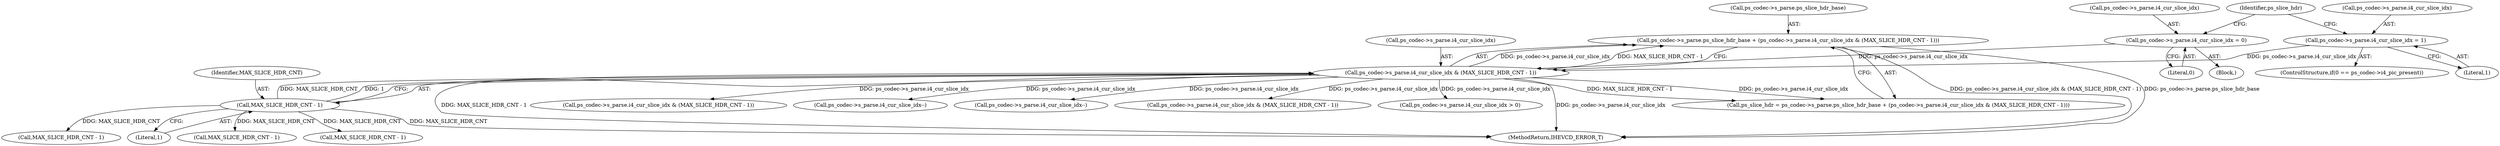 digraph "0_Android_a1424724a00d62ac5efa0e27953eed66850d662f@pointer" {
"1000399" [label="(Call,ps_codec->s_parse.ps_slice_hdr_base + (ps_codec->s_parse.i4_cur_slice_idx & (MAX_SLICE_HDR_CNT - 1)))"];
"1000405" [label="(Call,ps_codec->s_parse.i4_cur_slice_idx & (MAX_SLICE_HDR_CNT - 1))"];
"1000375" [label="(Call,ps_codec->s_parse.i4_cur_slice_idx = 0)"];
"1000390" [label="(Call,ps_codec->s_parse.i4_cur_slice_idx = 1)"];
"1000411" [label="(Call,MAX_SLICE_HDR_CNT - 1)"];
"1000397" [label="(Call,ps_slice_hdr = ps_codec->s_parse.ps_slice_hdr_base + (ps_codec->s_parse.i4_cur_slice_idx & (MAX_SLICE_HDR_CNT - 1)))"];
"1002513" [label="(Call,MAX_SLICE_HDR_CNT - 1)"];
"1000412" [label="(Identifier,MAX_SLICE_HDR_CNT)"];
"1000400" [label="(Call,ps_codec->s_parse.ps_slice_hdr_base)"];
"1000384" [label="(ControlStructure,if(0 == ps_codec->i4_pic_present))"];
"1000398" [label="(Identifier,ps_slice_hdr)"];
"1000440" [label="(Call,ps_codec->s_parse.i4_cur_slice_idx & (MAX_SLICE_HDR_CNT - 1))"];
"1002606" [label="(MethodReturn,IHEVCD_ERROR_T)"];
"1000381" [label="(Literal,0)"];
"1000411" [label="(Call,MAX_SLICE_HDR_CNT - 1)"];
"1000406" [label="(Call,ps_codec->s_parse.i4_cur_slice_idx)"];
"1001712" [label="(Call,ps_codec->s_parse.i4_cur_slice_idx--)"];
"1000413" [label="(Literal,1)"];
"1000446" [label="(Call,MAX_SLICE_HDR_CNT - 1)"];
"1000405" [label="(Call,ps_codec->s_parse.i4_cur_slice_idx & (MAX_SLICE_HDR_CNT - 1))"];
"1000375" [label="(Call,ps_codec->s_parse.i4_cur_slice_idx = 0)"];
"1000399" [label="(Call,ps_codec->s_parse.ps_slice_hdr_base + (ps_codec->s_parse.i4_cur_slice_idx & (MAX_SLICE_HDR_CNT - 1)))"];
"1000390" [label="(Call,ps_codec->s_parse.i4_cur_slice_idx = 1)"];
"1000396" [label="(Literal,1)"];
"1001771" [label="(Call,ps_codec->s_parse.i4_cur_slice_idx--)"];
"1000376" [label="(Call,ps_codec->s_parse.i4_cur_slice_idx)"];
"1002507" [label="(Call,ps_codec->s_parse.i4_cur_slice_idx & (MAX_SLICE_HDR_CNT - 1))"];
"1000391" [label="(Call,ps_codec->s_parse.i4_cur_slice_idx)"];
"1001808" [label="(Call,MAX_SLICE_HDR_CNT - 1)"];
"1000374" [label="(Block,)"];
"1000430" [label="(Call,ps_codec->s_parse.i4_cur_slice_idx > 0)"];
"1000399" -> "1000397"  [label="AST: "];
"1000399" -> "1000405"  [label="CFG: "];
"1000400" -> "1000399"  [label="AST: "];
"1000405" -> "1000399"  [label="AST: "];
"1000397" -> "1000399"  [label="CFG: "];
"1000399" -> "1002606"  [label="DDG: ps_codec->s_parse.i4_cur_slice_idx & (MAX_SLICE_HDR_CNT - 1)"];
"1000399" -> "1002606"  [label="DDG: ps_codec->s_parse.ps_slice_hdr_base"];
"1000405" -> "1000399"  [label="DDG: ps_codec->s_parse.i4_cur_slice_idx"];
"1000405" -> "1000399"  [label="DDG: MAX_SLICE_HDR_CNT - 1"];
"1000405" -> "1000411"  [label="CFG: "];
"1000406" -> "1000405"  [label="AST: "];
"1000411" -> "1000405"  [label="AST: "];
"1000405" -> "1002606"  [label="DDG: MAX_SLICE_HDR_CNT - 1"];
"1000405" -> "1002606"  [label="DDG: ps_codec->s_parse.i4_cur_slice_idx"];
"1000405" -> "1000397"  [label="DDG: ps_codec->s_parse.i4_cur_slice_idx"];
"1000405" -> "1000397"  [label="DDG: MAX_SLICE_HDR_CNT - 1"];
"1000375" -> "1000405"  [label="DDG: ps_codec->s_parse.i4_cur_slice_idx"];
"1000390" -> "1000405"  [label="DDG: ps_codec->s_parse.i4_cur_slice_idx"];
"1000411" -> "1000405"  [label="DDG: MAX_SLICE_HDR_CNT"];
"1000411" -> "1000405"  [label="DDG: 1"];
"1000405" -> "1000430"  [label="DDG: ps_codec->s_parse.i4_cur_slice_idx"];
"1000405" -> "1000440"  [label="DDG: ps_codec->s_parse.i4_cur_slice_idx"];
"1000405" -> "1001712"  [label="DDG: ps_codec->s_parse.i4_cur_slice_idx"];
"1000405" -> "1001771"  [label="DDG: ps_codec->s_parse.i4_cur_slice_idx"];
"1000405" -> "1002507"  [label="DDG: ps_codec->s_parse.i4_cur_slice_idx"];
"1000375" -> "1000374"  [label="AST: "];
"1000375" -> "1000381"  [label="CFG: "];
"1000376" -> "1000375"  [label="AST: "];
"1000381" -> "1000375"  [label="AST: "];
"1000398" -> "1000375"  [label="CFG: "];
"1000390" -> "1000384"  [label="AST: "];
"1000390" -> "1000396"  [label="CFG: "];
"1000391" -> "1000390"  [label="AST: "];
"1000396" -> "1000390"  [label="AST: "];
"1000398" -> "1000390"  [label="CFG: "];
"1000411" -> "1000413"  [label="CFG: "];
"1000412" -> "1000411"  [label="AST: "];
"1000413" -> "1000411"  [label="AST: "];
"1000411" -> "1002606"  [label="DDG: MAX_SLICE_HDR_CNT"];
"1000411" -> "1000446"  [label="DDG: MAX_SLICE_HDR_CNT"];
"1000411" -> "1001808"  [label="DDG: MAX_SLICE_HDR_CNT"];
"1000411" -> "1002513"  [label="DDG: MAX_SLICE_HDR_CNT"];
}
